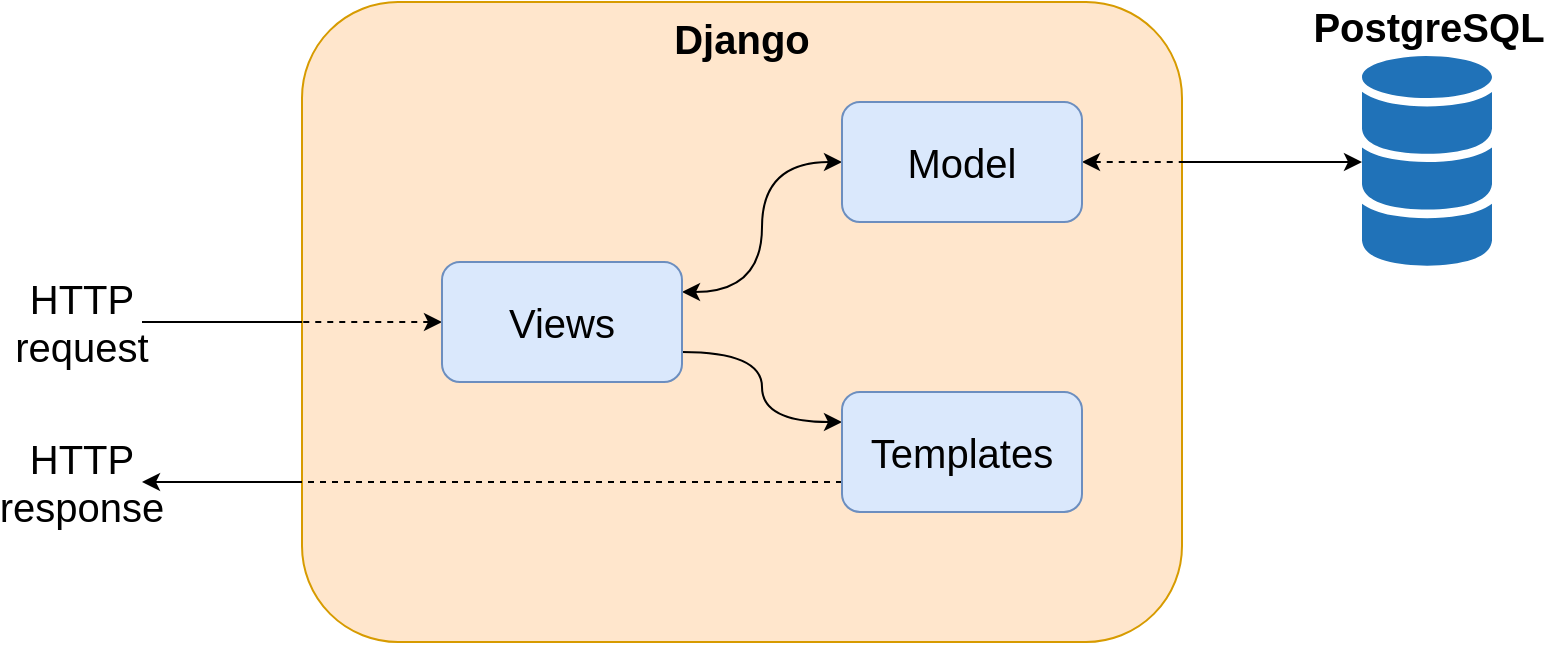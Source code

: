 <mxfile version="14.5.1" type="device"><diagram id="Mt1XElW4m_FppjeOE21U" name="Página-1"><mxGraphModel dx="868" dy="519" grid="1" gridSize="10" guides="1" tooltips="1" connect="1" arrows="1" fold="1" page="1" pageScale="1" pageWidth="827" pageHeight="1169" math="0" shadow="0"><root><mxCell id="0"/><mxCell id="1" parent="0"/><mxCell id="xDvHKPszS2gspqsuPD9A-1" value="Django" style="rounded=1;whiteSpace=wrap;html=1;fillColor=#ffe6cc;strokeColor=#d79b00;fontSize=20;fontStyle=1;verticalAlign=top;" vertex="1" parent="1"><mxGeometry x="330" y="200" width="440" height="320" as="geometry"/></mxCell><mxCell id="xDvHKPszS2gspqsuPD9A-14" style="edgeStyle=none;rounded=0;orthogonalLoop=1;jettySize=auto;html=1;entryX=1;entryY=0.25;entryDx=0;entryDy=0;startArrow=classic;startFill=1;fontSize=20;endArrow=none;endFill=0;" edge="1" parent="1" source="xDvHKPszS2gspqsuPD9A-2" target="xDvHKPszS2gspqsuPD9A-1"><mxGeometry relative="1" as="geometry"/></mxCell><mxCell id="xDvHKPszS2gspqsuPD9A-2" value="PostgreSQL" style="shadow=0;dashed=0;html=1;strokeColor=none;labelPosition=center;verticalLabelPosition=top;verticalAlign=bottom;outlineConnect=0;align=center;shape=mxgraph.office.databases.database_mini_3;fillColor=#2072B8;fontSize=20;aspect=fixed;fontStyle=1" vertex="1" parent="1"><mxGeometry x="860" y="227.05" width="65" height="105.9" as="geometry"/></mxCell><mxCell id="xDvHKPszS2gspqsuPD9A-10" style="edgeStyle=orthogonalEdgeStyle;curved=1;rounded=0;orthogonalLoop=1;jettySize=auto;html=1;exitX=1;exitY=0.25;exitDx=0;exitDy=0;entryX=0;entryY=0.5;entryDx=0;entryDy=0;fontSize=20;startArrow=classic;startFill=1;" edge="1" parent="1" source="xDvHKPszS2gspqsuPD9A-3" target="xDvHKPszS2gspqsuPD9A-4"><mxGeometry relative="1" as="geometry"/></mxCell><mxCell id="xDvHKPszS2gspqsuPD9A-11" style="edgeStyle=orthogonalEdgeStyle;curved=1;rounded=0;orthogonalLoop=1;jettySize=auto;html=1;exitX=1;exitY=0.75;exitDx=0;exitDy=0;entryX=0;entryY=0.25;entryDx=0;entryDy=0;fontSize=20;" edge="1" parent="1" source="xDvHKPszS2gspqsuPD9A-3" target="xDvHKPszS2gspqsuPD9A-5"><mxGeometry relative="1" as="geometry"/></mxCell><mxCell id="xDvHKPszS2gspqsuPD9A-17" style="edgeStyle=none;rounded=0;orthogonalLoop=1;jettySize=auto;html=1;exitX=0;exitY=0.5;exitDx=0;exitDy=0;entryX=0;entryY=0.5;entryDx=0;entryDy=0;dashed=1;startArrow=classic;startFill=1;endArrow=none;endFill=0;fontSize=20;" edge="1" parent="1" source="xDvHKPszS2gspqsuPD9A-3" target="xDvHKPszS2gspqsuPD9A-1"><mxGeometry relative="1" as="geometry"/></mxCell><mxCell id="xDvHKPszS2gspqsuPD9A-3" value="Views" style="rounded=1;whiteSpace=wrap;html=1;fontSize=20;fillColor=#dae8fc;strokeColor=#6c8ebf;" vertex="1" parent="1"><mxGeometry x="400" y="330" width="120" height="60" as="geometry"/></mxCell><mxCell id="xDvHKPszS2gspqsuPD9A-26" style="edgeStyle=none;rounded=0;orthogonalLoop=1;jettySize=auto;html=1;exitX=1;exitY=0.5;exitDx=0;exitDy=0;entryX=1;entryY=0.25;entryDx=0;entryDy=0;dashed=1;startArrow=classic;startFill=1;endArrow=none;endFill=0;fontSize=20;" edge="1" parent="1" source="xDvHKPszS2gspqsuPD9A-4" target="xDvHKPszS2gspqsuPD9A-1"><mxGeometry relative="1" as="geometry"/></mxCell><mxCell id="xDvHKPszS2gspqsuPD9A-4" value="Model" style="rounded=1;whiteSpace=wrap;html=1;fontSize=20;fillColor=#dae8fc;strokeColor=#6c8ebf;" vertex="1" parent="1"><mxGeometry x="600" y="250" width="120" height="60" as="geometry"/></mxCell><mxCell id="xDvHKPszS2gspqsuPD9A-25" style="edgeStyle=none;rounded=0;orthogonalLoop=1;jettySize=auto;html=1;exitX=0;exitY=0.75;exitDx=0;exitDy=0;startArrow=none;startFill=0;endArrow=none;endFill=0;fontSize=20;dashed=1;" edge="1" parent="1" source="xDvHKPszS2gspqsuPD9A-5"><mxGeometry relative="1" as="geometry"><mxPoint x="330" y="440" as="targetPoint"/></mxGeometry></mxCell><mxCell id="xDvHKPszS2gspqsuPD9A-5" value="Templates" style="rounded=1;whiteSpace=wrap;html=1;fontSize=20;fillColor=#dae8fc;strokeColor=#6c8ebf;" vertex="1" parent="1"><mxGeometry x="600" y="395" width="120" height="60" as="geometry"/></mxCell><mxCell id="xDvHKPszS2gspqsuPD9A-16" style="edgeStyle=none;rounded=0;orthogonalLoop=1;jettySize=auto;html=1;entryX=0;entryY=0.5;entryDx=0;entryDy=0;startArrow=none;startFill=0;endArrow=none;endFill=0;fontSize=20;" edge="1" parent="1" source="xDvHKPszS2gspqsuPD9A-15" target="xDvHKPszS2gspqsuPD9A-1"><mxGeometry relative="1" as="geometry"/></mxCell><mxCell id="xDvHKPszS2gspqsuPD9A-15" value="HTTP request" style="text;html=1;strokeColor=none;fillColor=none;align=center;verticalAlign=middle;whiteSpace=wrap;rounded=0;fontSize=20;" vertex="1" parent="1"><mxGeometry x="190" y="350" width="60" height="20" as="geometry"/></mxCell><mxCell id="xDvHKPszS2gspqsuPD9A-19" style="edgeStyle=none;rounded=0;orthogonalLoop=1;jettySize=auto;html=1;exitX=0.75;exitY=0;exitDx=0;exitDy=0;startArrow=none;startFill=0;endArrow=none;endFill=0;fontSize=20;" edge="1" parent="1" source="xDvHKPszS2gspqsuPD9A-15" target="xDvHKPszS2gspqsuPD9A-15"><mxGeometry relative="1" as="geometry"/></mxCell><mxCell id="xDvHKPszS2gspqsuPD9A-24" style="edgeStyle=none;rounded=0;orthogonalLoop=1;jettySize=auto;html=1;entryX=0;entryY=0.75;entryDx=0;entryDy=0;startArrow=classic;startFill=1;endArrow=none;endFill=0;fontSize=20;" edge="1" parent="1" source="xDvHKPszS2gspqsuPD9A-21" target="xDvHKPszS2gspqsuPD9A-1"><mxGeometry relative="1" as="geometry"/></mxCell><mxCell id="xDvHKPszS2gspqsuPD9A-21" value="HTTP response" style="text;html=1;strokeColor=none;fillColor=none;align=center;verticalAlign=middle;whiteSpace=wrap;rounded=0;fontSize=20;" vertex="1" parent="1"><mxGeometry x="190" y="430" width="60" height="20" as="geometry"/></mxCell></root></mxGraphModel></diagram></mxfile>